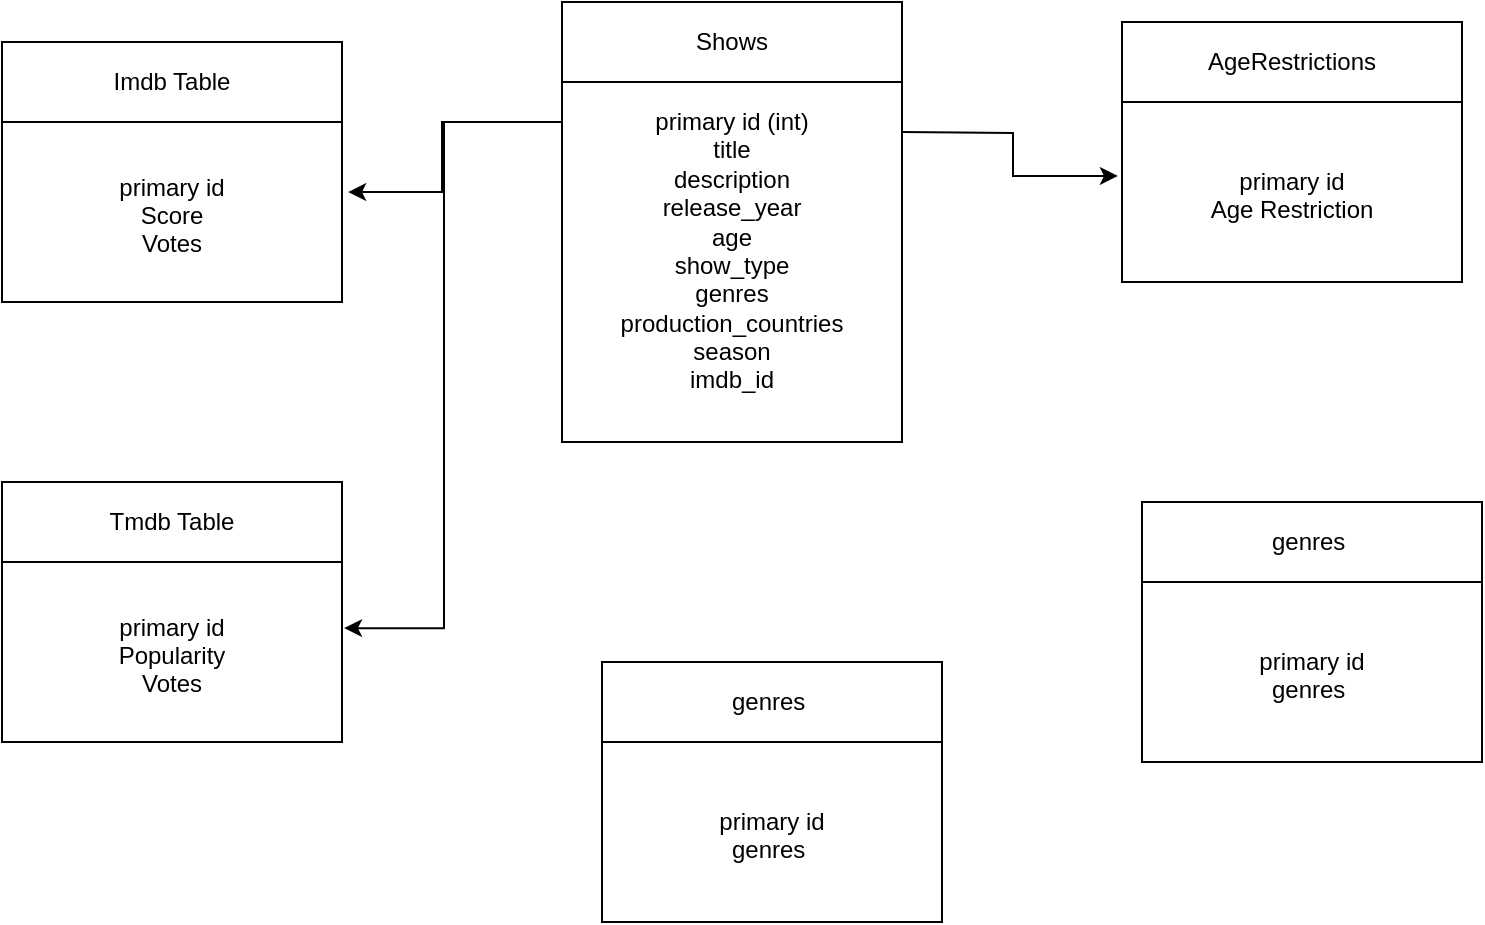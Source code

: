 <mxfile version="22.0.4" type="github">
  <diagram id="R2lEEEUBdFMjLlhIrx00" name="Page-1">
    <mxGraphModel dx="1028" dy="740" grid="1" gridSize="10" guides="1" tooltips="1" connect="1" arrows="1" fold="1" page="1" pageScale="1" pageWidth="850" pageHeight="1100" math="0" shadow="0" extFonts="Permanent Marker^https://fonts.googleapis.com/css?family=Permanent+Marker">
      <root>
        <mxCell id="0" />
        <mxCell id="1" parent="0" />
        <mxCell id="1mtEhMqbldk43q9hsSjy-6" value="" style="edgeStyle=orthogonalEdgeStyle;rounded=0;orthogonalLoop=1;jettySize=auto;html=1;entryX=-0.012;entryY=0.592;entryDx=0;entryDy=0;entryPerimeter=0;" edge="1" parent="1" target="1mtEhMqbldk43q9hsSjy-4">
          <mxGeometry relative="1" as="geometry">
            <mxPoint x="510" y="185" as="sourcePoint" />
            <mxPoint x="620" y="150" as="targetPoint" />
          </mxGeometry>
        </mxCell>
        <mxCell id="1mtEhMqbldk43q9hsSjy-9" value="" style="edgeStyle=orthogonalEdgeStyle;rounded=0;orthogonalLoop=1;jettySize=auto;html=1;exitX=0;exitY=0.25;exitDx=0;exitDy=0;entryX=1.018;entryY=0.577;entryDx=0;entryDy=0;entryPerimeter=0;" edge="1" parent="1" source="1mtEhMqbldk43q9hsSjy-2" target="1mtEhMqbldk43q9hsSjy-7">
          <mxGeometry relative="1" as="geometry">
            <Array as="points">
              <mxPoint x="340" y="180" />
              <mxPoint x="280" y="180" />
              <mxPoint x="280" y="215" />
            </Array>
          </mxGeometry>
        </mxCell>
        <mxCell id="1mtEhMqbldk43q9hsSjy-12" value="" style="edgeStyle=orthogonalEdgeStyle;rounded=0;orthogonalLoop=1;jettySize=auto;html=1;entryX=1.006;entryY=0.562;entryDx=0;entryDy=0;entryPerimeter=0;" edge="1" parent="1" target="1mtEhMqbldk43q9hsSjy-10">
          <mxGeometry relative="1" as="geometry">
            <mxPoint x="340" y="172.25" as="sourcePoint" />
            <mxPoint x="280" y="430" as="targetPoint" />
            <Array as="points">
              <mxPoint x="340" y="180" />
              <mxPoint x="281" y="180" />
              <mxPoint x="281" y="433" />
            </Array>
          </mxGeometry>
        </mxCell>
        <mxCell id="1mtEhMqbldk43q9hsSjy-2" value="&lt;br&gt;&lt;br&gt;primary id (int)&lt;br&gt;title&lt;br&gt;description&lt;br&gt;release_year&lt;br&gt;age&lt;br&gt;show_type&lt;br&gt;genres&lt;br&gt;production_countries&lt;br&gt;season&lt;br&gt;imdb_id" style="rounded=0;whiteSpace=wrap;html=1;" vertex="1" parent="1">
          <mxGeometry x="340" y="120" width="170" height="220" as="geometry" />
        </mxCell>
        <mxCell id="1mtEhMqbldk43q9hsSjy-3" value="Shows" style="rounded=0;whiteSpace=wrap;html=1;" vertex="1" parent="1">
          <mxGeometry x="340" y="120" width="170" height="40" as="geometry" />
        </mxCell>
        <mxCell id="1mtEhMqbldk43q9hsSjy-4" value="&lt;br&gt;&lt;br&gt;&lt;br&gt;primary id&lt;br&gt;Age Restriction" style="rounded=0;whiteSpace=wrap;html=1;" vertex="1" parent="1">
          <mxGeometry x="620" y="130" width="170" height="130" as="geometry" />
        </mxCell>
        <mxCell id="1mtEhMqbldk43q9hsSjy-5" value="AgeRestrictions" style="rounded=0;whiteSpace=wrap;html=1;" vertex="1" parent="1">
          <mxGeometry x="620" y="130" width="170" height="40" as="geometry" />
        </mxCell>
        <mxCell id="1mtEhMqbldk43q9hsSjy-7" value="&lt;br&gt;&lt;br&gt;&lt;br&gt;primary id&lt;br&gt;Score&lt;br&gt;Votes" style="rounded=0;whiteSpace=wrap;html=1;" vertex="1" parent="1">
          <mxGeometry x="60" y="140" width="170" height="130" as="geometry" />
        </mxCell>
        <mxCell id="1mtEhMqbldk43q9hsSjy-8" value="Imdb Table" style="rounded=0;whiteSpace=wrap;html=1;" vertex="1" parent="1">
          <mxGeometry x="60" y="140" width="170" height="40" as="geometry" />
        </mxCell>
        <mxCell id="1mtEhMqbldk43q9hsSjy-10" value="&lt;br&gt;&lt;br&gt;&lt;br&gt;primary id&lt;br&gt;Popularity&lt;br&gt;Votes" style="rounded=0;whiteSpace=wrap;html=1;" vertex="1" parent="1">
          <mxGeometry x="60" y="360" width="170" height="130" as="geometry" />
        </mxCell>
        <mxCell id="1mtEhMqbldk43q9hsSjy-11" value="Tmdb Table" style="rounded=0;whiteSpace=wrap;html=1;" vertex="1" parent="1">
          <mxGeometry x="60" y="360" width="170" height="40" as="geometry" />
        </mxCell>
        <mxCell id="1mtEhMqbldk43q9hsSjy-13" value="&lt;br&gt;&lt;br&gt;&lt;br&gt;primary id&lt;br&gt;genres&amp;nbsp;" style="rounded=0;whiteSpace=wrap;html=1;" vertex="1" parent="1">
          <mxGeometry x="630" y="370" width="170" height="130" as="geometry" />
        </mxCell>
        <mxCell id="1mtEhMqbldk43q9hsSjy-14" value="genres&amp;nbsp;" style="rounded=0;whiteSpace=wrap;html=1;" vertex="1" parent="1">
          <mxGeometry x="630" y="370" width="170" height="40" as="geometry" />
        </mxCell>
        <mxCell id="1mtEhMqbldk43q9hsSjy-15" value="&lt;br&gt;&lt;br&gt;&lt;br&gt;primary id&lt;br&gt;genres&amp;nbsp;" style="rounded=0;whiteSpace=wrap;html=1;" vertex="1" parent="1">
          <mxGeometry x="360" y="450" width="170" height="130" as="geometry" />
        </mxCell>
        <mxCell id="1mtEhMqbldk43q9hsSjy-16" value="genres&amp;nbsp;" style="rounded=0;whiteSpace=wrap;html=1;" vertex="1" parent="1">
          <mxGeometry x="360" y="450" width="170" height="40" as="geometry" />
        </mxCell>
      </root>
    </mxGraphModel>
  </diagram>
</mxfile>
